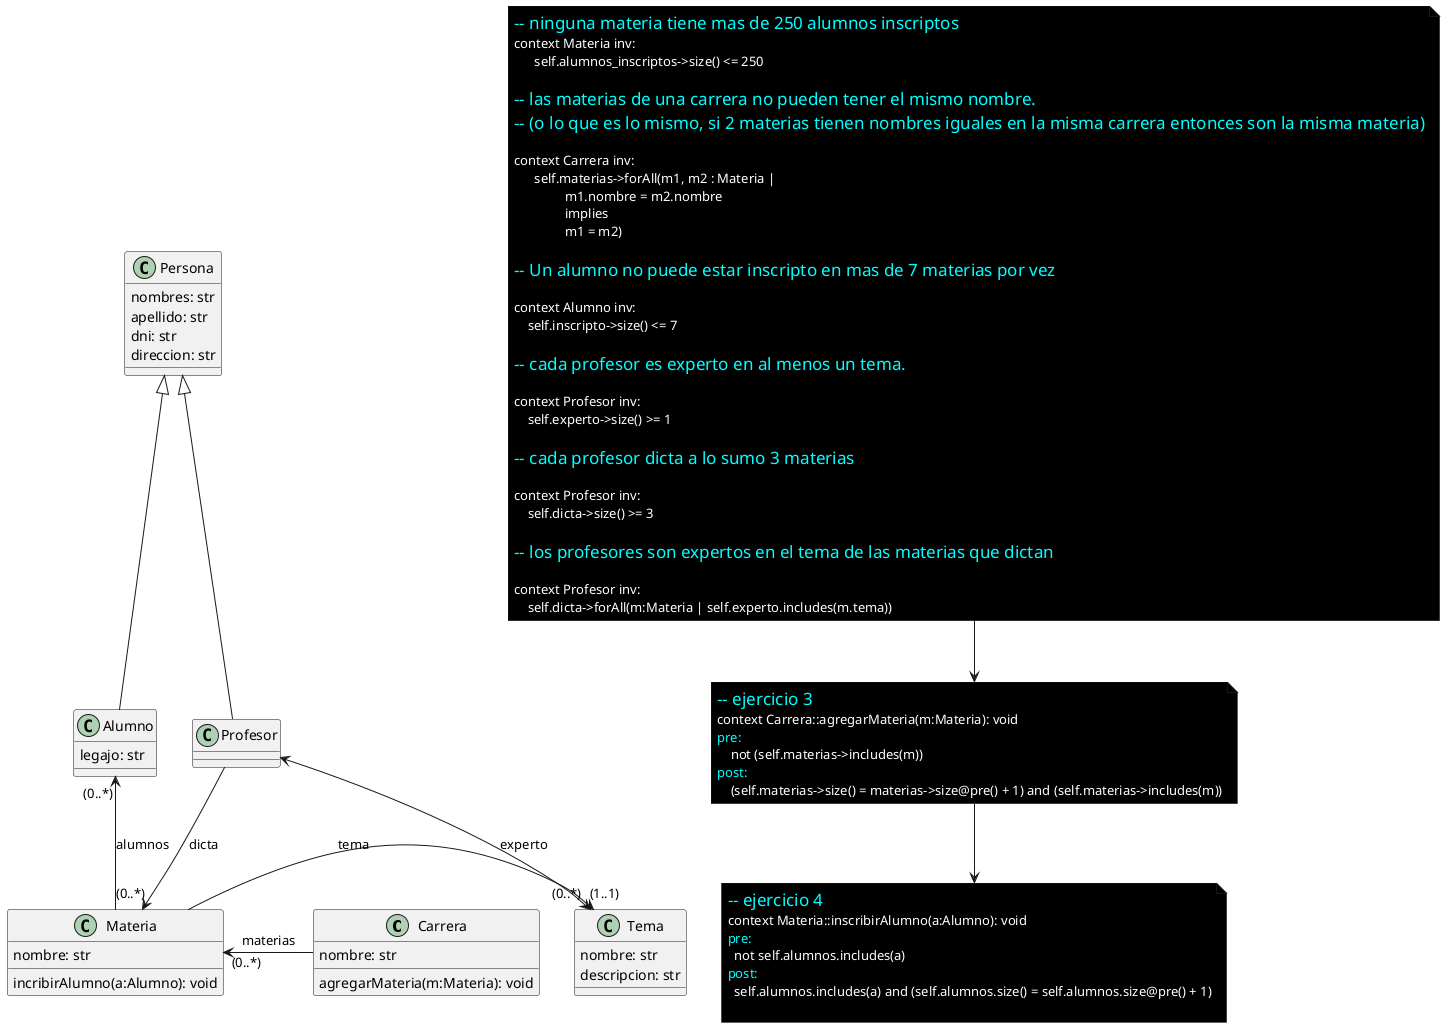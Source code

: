 @startuml

skinparam Note {
    BackgroundColor black
    FontColor white
}


together {

    class Carrera {
        nombre: str
        agregarMateria(m:Materia): void
    }

    class Materia {
        nombre: str
        incribirAlumno(a:Alumno): void
    }

    class Tema {
        nombre: str
        descripcion: str
    }

}

together {

    class Persona {
        nombres: str
        apellido: str
        dni: str
        direccion: str
    }

    class Profesor {

    }

    class Alumno {
        legajo: str
    }

}

!$s = 17
!$color = "white"
!$color_title = "cyan"

note as ocl
    <color:$color_title><size:$s>-- ninguna materia tiene mas de 250 alumnos inscriptos</size>
    <color:$color>context Materia inv:
    <color:$color>      self.alumnos_inscriptos->size() <= 250    

    <color:$color_title><size:$s>-- las materias de una carrera no pueden tener el mismo nombre.
    <color:$color_title><size:$s>-- (o lo que es lo mismo, si 2 materias tienen nombres iguales en la misma carrera entonces son la misma materia)

    <color:$color>context Carrera inv:
    <color:$color>      self.materias->forAll(m1, m2 : Materia | 
    <color:$color>               m1.nombre = m2.nombre
    <color:$color>               implies 
    <color:$color>               m1 = m2)

    <color:$color_title><size:$s>-- Un alumno no puede estar inscripto en mas de 7 materias por vez

    <color:$color>context Alumno inv:
    <color:$color>    self.inscripto->size() <= 7

    <color:$color_title><size:$s>-- cada profesor es experto en al menos un tema.

    <color:$color>context Profesor inv:
    <color:$color>    self.experto->size() >= 1

    <color:$color_title><size:$s>-- cada profesor dicta a lo sumo 3 materias

    <color:$color>context Profesor inv:
    <color:$color>    self.dicta->size() >= 3

    <color:$color_title><size:$s>-- los profesores son expertos en el tema de las materias que dictan

    <color:$color>context Profesor inv:
    <color:$color>    self.dicta->forAll(m:Materia | self.experto.includes(m.tema))
end note

note as eje3
    <color:$color_title><size:$s>-- ejercicio 3
    <color:$color>context Carrera::agregarMateria(m:Materia): void
    <color:$color_title>pre: 
    <color:$color>    not (self.materias->includes(m))
    <color:$color_title>post:
    <color:$color>    (self.materias->size() = materias->size@pre() + 1) and (self.materias->includes(m))
end note

note as eje4
    <color:$color_title><size:$s>-- ejercicio 4
    <color:$color>context Materia::inscribirAlumno(a:Alumno): void
    <color:$color_title>pre:
    <color:$color>  not self.alumnos.includes(a)
    <color:$color_title>post:
    <color:$color>  self.alumnos.includes(a) and (self.alumnos.size() = self.alumnos.size@pre() + 1)

end note


ocl --> eje3
eje3 --> eje4

Materia -> "(1..1)" Tema : tema
Materia "(0..*)" <- Carrera : materias

Alumno "(0..*)" <--  Materia : alumnos
Profesor <--> "(0..*)" Tema : experto
Profesor --> "(0..*)" Materia : dicta

Persona <|-- Profesor
Persona <|-- Alumno

@enduml

@startuml asociaciones_inversas

skinparam Note {
    BackgroundColor black
    FontColor white
}


together {

    class Carrera {
        codigo: str
        nombre: str
        agregarMateria(m:Materia): void
    }

    class Materia {
        nombre: str
    }

    class Tema {
        nombre: str
        descripcion: str
    }

}

together {

    class Persona {
        nombres: str
        apellido: str
        dni: str
        direccion: str
    }

    class Profesor {

    }

    class Alumno {
        legajo: str
        inscribir(m:Materia): void
    }

}

!$s = 17
!$color = "white"
!$color_title = "cyan"

note as ocl
    <color:$color_title><size:$s>-- ninguna materia tiene mas de 250 alumnos inscriptos</size>

    <color:$color>context Materia inv:
    <color:$color>      self.alumnos->size() <= 250
  

    <color:$color_title><size:$s>-- las materias de una carrera no pueden tener el mismo nombre.
    <color:$color_title><size:$s>-- (o lo que es lo mismo, si 2 materias tienen nombres iguales en la misma carrera entonces son la misma materia)

    <color:$color>context Carrera inv:
    <color:$color>      self.contiene->forAll(m1, m2 : Materia | 
    <color:$color>               m1.nombre = m2.nombre
    <color:$color>               implies 
    <color:$color>               m1 = m2)

    <color:$color_title><size:$s>-- Un alumno no puede estar inscripto en mas de 7 materias por vez

    <color:$color>context Alumno inv:
    <color:$color>    let materias = Materia.allInstances()->select(m:Materia | m.alumnos->includes(self))
    <color:$color>    materias->size() <= 7

    <color:$color_title><size:$s>-- cada profesor es experto en al menos un tema.
    <color:$color>context Profesor inv:
    <color:$color>    self.experto->size() >= 1

    <color:$color_title><size:$s>-- cada profesor dicta a lo sumo 3 materias
    <color:$color>context Profesor inv:
    <color:$color>    let materias = Materia.allInstances()->select(m:Materia | m.profesores->includes(self))
    <color:$color>    materias->size() >= 3

    <color:$color_title><size:$s>-- los profesores son expertos en el tema de las materias que dictan
    <color:$color>context Profesor inv:
    <color:$color>    let materias = Materia.allInstances()->select(m:Materia | m.profesores->includes(self))
    <color:$color>    self.dicta->forAll(m:Materia | self.experto.exists(t:Tema | t.pertenece = m))
end note

note as eje3
    <color:$color_title><size:$s>-- ejercicio 3
    <color:$color>context Carrera::agregarMateria(m:Materia): void
    <color:$color_title>pre: 
    <color:$color>    let materias = Materia.allInstances()->select(m1:Materia | m1.pertenece = self)
    <color:$color>    not (materias->includes(m))
    <color:$color_title>post:
    <color:$color>    let materias =  Materia.allInstances()->select(m1:Materia| m1.pretenece = self)
    <color:$color>    (materias->size() = materias->size@pre() + 1) and (materias->includes(m))
end note

note as eje4
    <color:$color_title><size:$s>-- ejercicio4
    <color:$color>context Alumno::inscribir(m:Materia):void
    <color:$color_title>pre:
    <color:$color>    (m->pertenece->size() >= 1) and (not self.inscripto->includes(m))
    <color:$color_title>post:
    <color:$color>    (self.inscripto->includes(m)) and (self.inscripto->size() = self.inscripto()->size@pre() + 1)

    <color:$color_title>la asociación inversa.
    <color:$color>context Materia::inscribir_alumno(a:Alumno):void
    <color:$color_title>pre:
    <color:$color>    (m->pertenece->size() >= 1) and (not self.inscripto->includes(m))
    <color:$color_title>post:
    <color:$color>    (self.inscripto->includes(m)) and (self.inscripto->size() = self.inscripto()->size@pre() + 1)

end note

ocl --> eje3
eje3 --> eje4

Materia "(1..1)" <- Tema : pertenece
Materia "(0..*)" <- Carrera : contiene

Alumno "(0..*)" <-- Materia : alumnos
Profesor --> "(0..*)" Tema : experto
Profesor "(1..*)" <-- Materia : profesores

Persona <|-- Profesor
Persona <|-- Alumno

@enduml